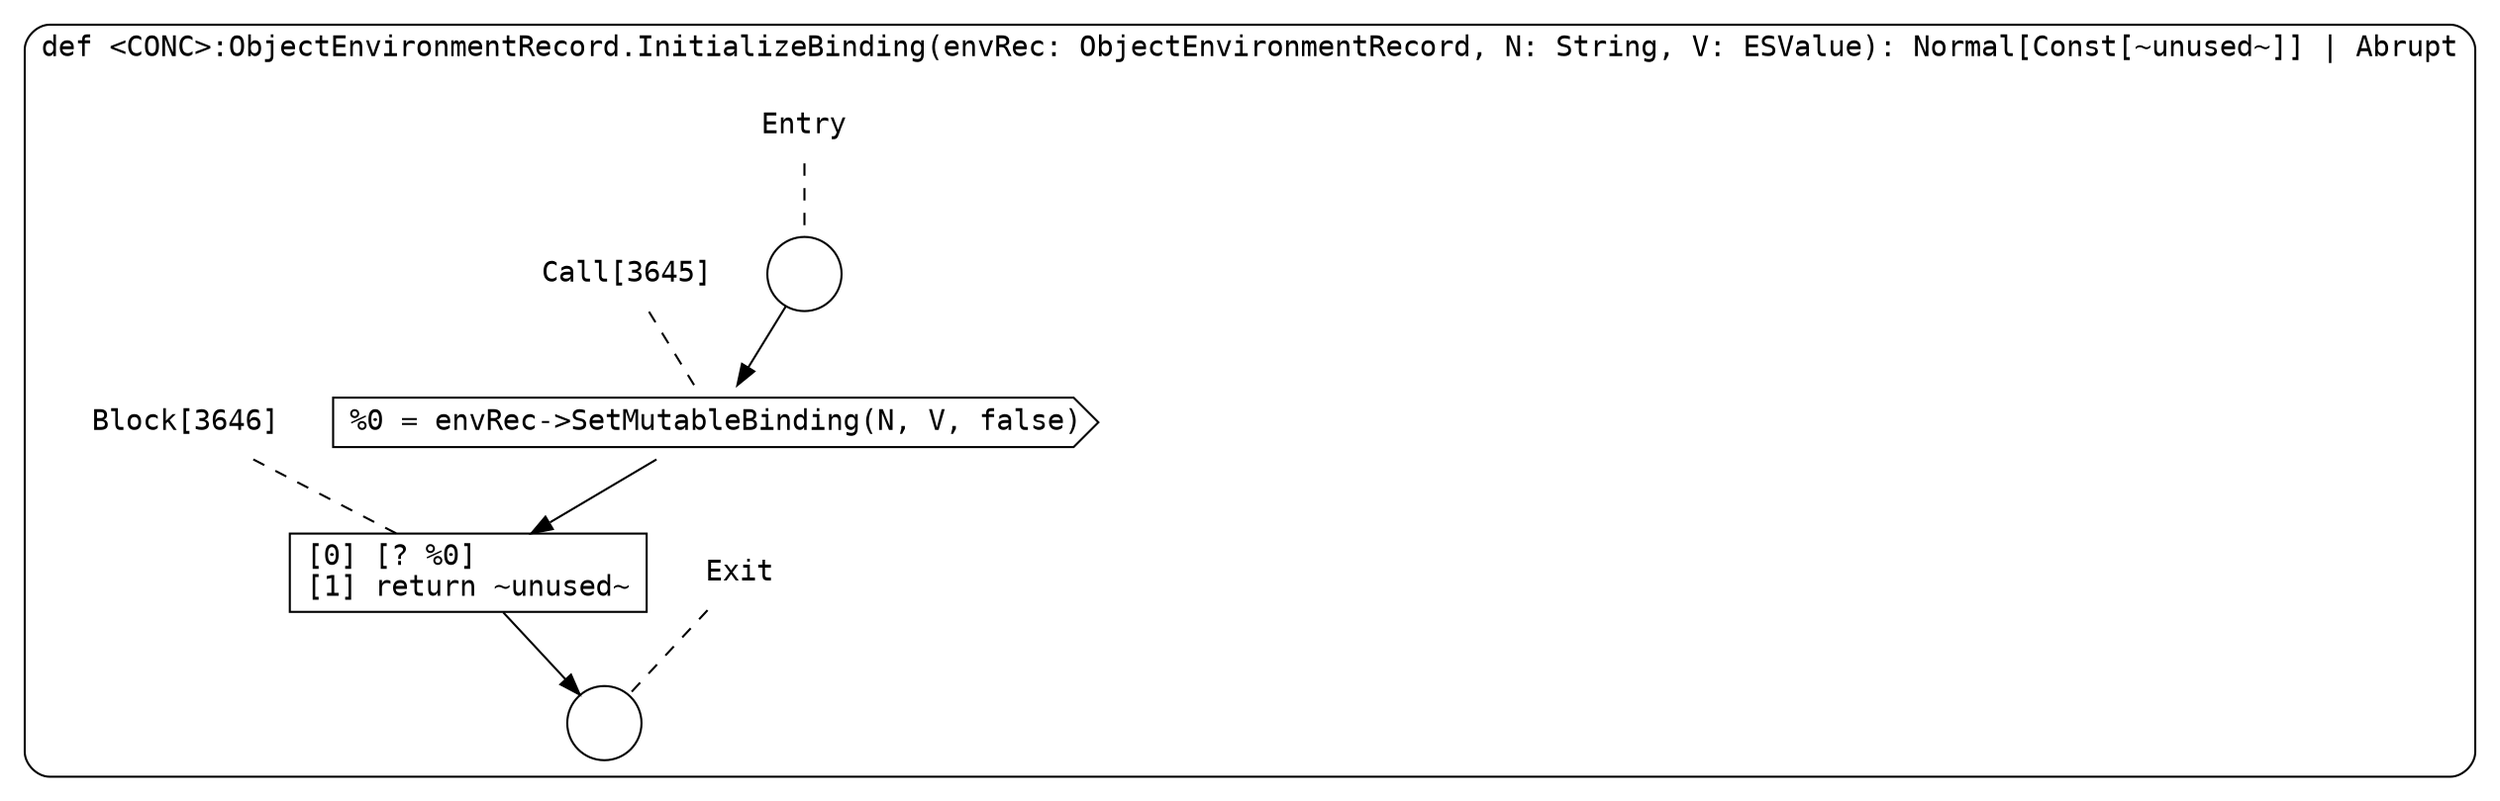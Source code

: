 digraph {
  graph [fontname = "Consolas"]
  node [fontname = "Consolas"]
  edge [fontname = "Consolas"]
  subgraph cluster986 {
    label = "def <CONC>:ObjectEnvironmentRecord.InitializeBinding(envRec: ObjectEnvironmentRecord, N: String, V: ESValue): Normal[Const[~unused~]] | Abrupt"
    style = rounded
    cluster986_entry_name [shape=none, label=<<font color="black">Entry</font>>]
    cluster986_entry_name -> cluster986_entry [arrowhead=none, color="black", style=dashed]
    cluster986_entry [shape=circle label=" " color="black" fillcolor="white" style=filled]
    cluster986_entry -> node3645 [color="black"]
    cluster986_exit_name [shape=none, label=<<font color="black">Exit</font>>]
    cluster986_exit_name -> cluster986_exit [arrowhead=none, color="black", style=dashed]
    cluster986_exit [shape=circle label=" " color="black" fillcolor="white" style=filled]
    node3645_name [shape=none, label=<<font color="black">Call[3645]</font>>]
    node3645_name -> node3645 [arrowhead=none, color="black", style=dashed]
    node3645 [shape=cds, label=<<font color="black">%0 = envRec-&gt;SetMutableBinding(N, V, false)</font>> color="black" fillcolor="white", style=filled]
    node3645 -> node3646 [color="black"]
    node3646_name [shape=none, label=<<font color="black">Block[3646]</font>>]
    node3646_name -> node3646 [arrowhead=none, color="black", style=dashed]
    node3646 [shape=box, label=<<font color="black">[0] [? %0]<BR ALIGN="LEFT"/>[1] return ~unused~<BR ALIGN="LEFT"/></font>> color="black" fillcolor="white", style=filled]
    node3646 -> cluster986_exit [color="black"]
  }
}